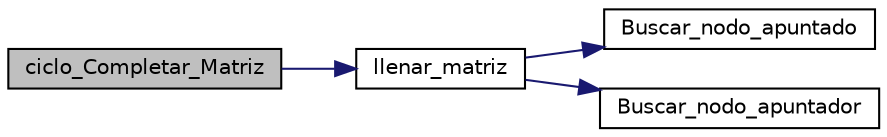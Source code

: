 digraph "ciclo_Completar_Matriz"
{
 // LATEX_PDF_SIZE
  edge [fontname="Helvetica",fontsize="10",labelfontname="Helvetica",labelfontsize="10"];
  node [fontname="Helvetica",fontsize="10",shape=record];
  rankdir="LR";
  Node1 [label="ciclo_Completar_Matriz",height=0.2,width=0.4,color="black", fillcolor="grey75", style="filled", fontcolor="black",tooltip="Envia como parametro a la funcion llenar_matriz() el nodo que se esta evaluando para determinar a que..."];
  Node1 -> Node2 [color="midnightblue",fontsize="10",style="solid",fontname="Helvetica"];
  Node2 [label="llenar_matriz",height=0.2,width=0.4,color="black", fillcolor="white", style="filled",URL="$_busqueda_ruta_8c.html#a5dca04741663f75273f05e90ff874bb5",tooltip="Agrega en la matriz el valor 1 si existe un camino entre lo nodos"];
  Node2 -> Node3 [color="midnightblue",fontsize="10",style="solid",fontname="Helvetica"];
  Node3 [label="Buscar_nodo_apuntado",height=0.2,width=0.4,color="black", fillcolor="white", style="filled",URL="$_busqueda_ruta_8c.html#a03cf093d75a32fdc7381bcd0504a3e8c",tooltip="Busca en las columnas del grafo aquel que contenga el valor 1."];
  Node2 -> Node4 [color="midnightblue",fontsize="10",style="solid",fontname="Helvetica"];
  Node4 [label="Buscar_nodo_apuntador",height=0.2,width=0.4,color="black", fillcolor="white", style="filled",URL="$_busqueda_ruta_8c.html#aa7daf6506ce546180aaa7a650f4eb5a2",tooltip="Busca en las filas de la matriz grafo."];
}
